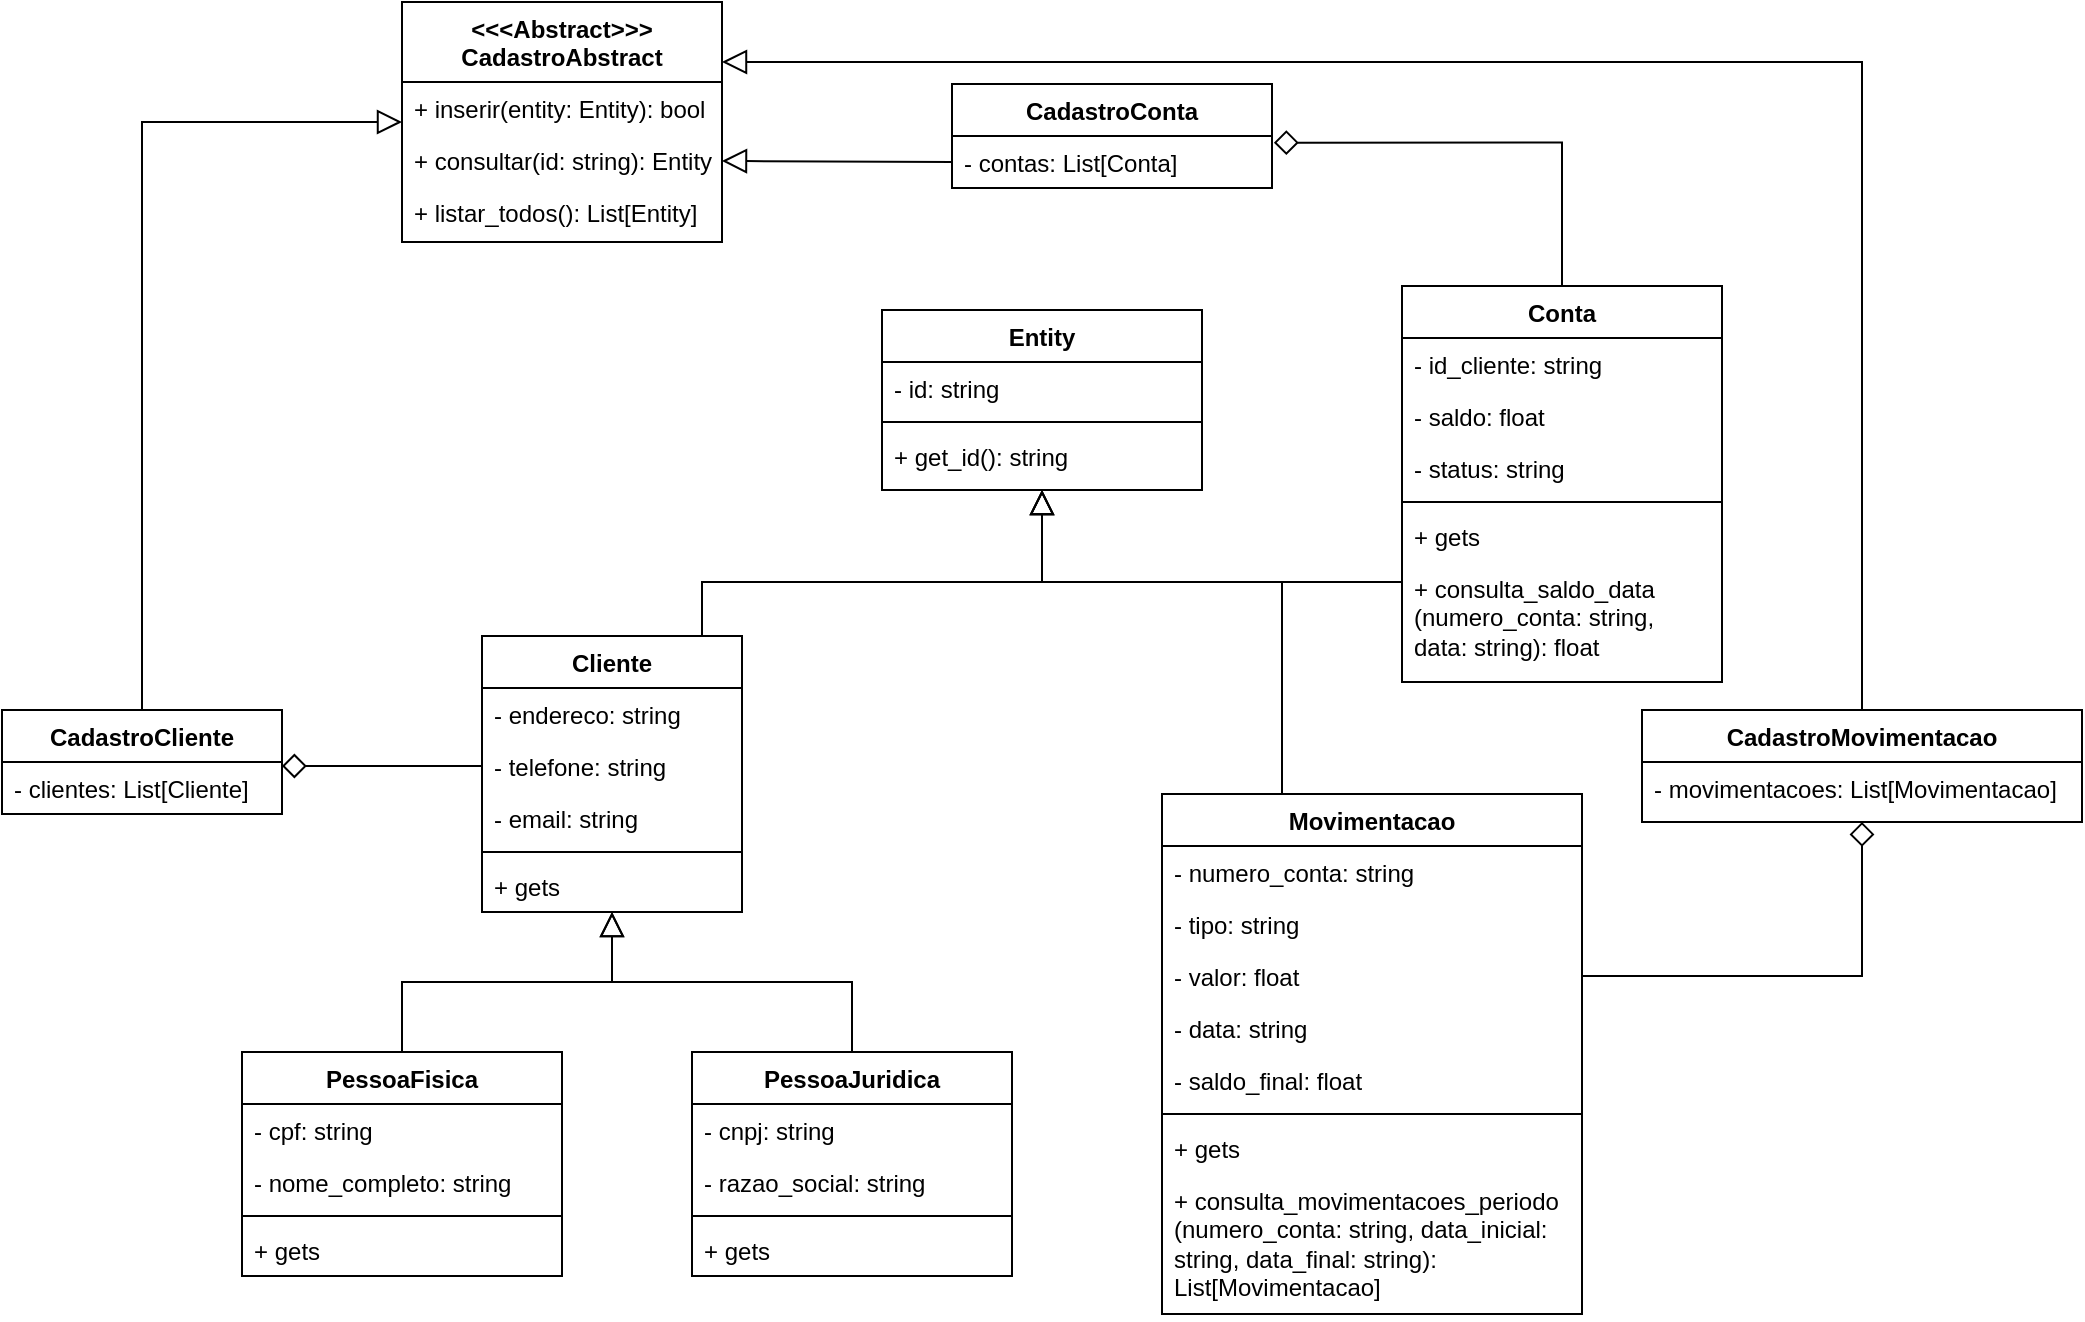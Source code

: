<mxfile version="18.0.7" type="google"><diagram id="C5RBs43oDa-KdzZeNtuy" name="Page-1"><mxGraphModel grid="1" page="1" gridSize="10" guides="1" tooltips="1" connect="1" arrows="1" fold="1" pageScale="1" pageWidth="1169" pageHeight="827" math="0" shadow="0"><root><mxCell id="WIyWlLk6GJQsqaUBKTNV-0"/><mxCell id="WIyWlLk6GJQsqaUBKTNV-1" parent="WIyWlLk6GJQsqaUBKTNV-0"/><mxCell id="zkfFHV4jXpPFQw0GAbJ--0" value="&lt;&lt;&lt;Abstract&gt;&gt;&gt;&#10;CadastroAbstract" style="swimlane;fontStyle=1;align=center;verticalAlign=top;childLayout=stackLayout;horizontal=1;startSize=40;horizontalStack=0;resizeParent=1;resizeLast=0;collapsible=1;marginBottom=0;rounded=0;shadow=0;strokeWidth=1;" vertex="1" parent="WIyWlLk6GJQsqaUBKTNV-1"><mxGeometry x="230" y="10" width="160" height="120" as="geometry"><mxRectangle x="50" y="110" width="160" height="26" as="alternateBounds"/></mxGeometry></mxCell><mxCell id="zkfFHV4jXpPFQw0GAbJ--1" value="+ inserir(entity: Entity): bool" style="text;align=left;verticalAlign=top;spacingLeft=4;spacingRight=4;overflow=hidden;rotatable=0;points=[[0,0.5],[1,0.5]];portConstraint=eastwest;" vertex="1" parent="zkfFHV4jXpPFQw0GAbJ--0"><mxGeometry y="40" width="160" height="26" as="geometry"/></mxCell><mxCell id="zkfFHV4jXpPFQw0GAbJ--2" value="+ consultar(id: string): Entity" style="text;align=left;verticalAlign=top;spacingLeft=4;spacingRight=4;overflow=hidden;rotatable=0;points=[[0,0.5],[1,0.5]];portConstraint=eastwest;rounded=0;shadow=0;html=0;" vertex="1" parent="zkfFHV4jXpPFQw0GAbJ--0"><mxGeometry y="66" width="160" height="26" as="geometry"/></mxCell><mxCell id="zkfFHV4jXpPFQw0GAbJ--3" value="+ listar_todos(): List[Entity]" style="text;align=left;verticalAlign=top;spacingLeft=4;spacingRight=4;overflow=hidden;rotatable=0;points=[[0,0.5],[1,0.5]];portConstraint=eastwest;rounded=0;shadow=0;html=0;" vertex="1" parent="zkfFHV4jXpPFQw0GAbJ--0"><mxGeometry y="92" width="160" height="26" as="geometry"/></mxCell><mxCell id="zkfFHV4jXpPFQw0GAbJ--6" value="CadastroCliente" style="swimlane;fontStyle=1;align=center;verticalAlign=top;childLayout=stackLayout;horizontal=1;startSize=26;horizontalStack=0;resizeParent=1;resizeLast=0;collapsible=1;marginBottom=0;rounded=0;shadow=0;strokeWidth=1;" vertex="1" parent="WIyWlLk6GJQsqaUBKTNV-1"><mxGeometry x="30" y="364" width="140" height="52" as="geometry"><mxRectangle x="130" y="380" width="160" height="26" as="alternateBounds"/></mxGeometry></mxCell><mxCell id="zkfFHV4jXpPFQw0GAbJ--7" value="- clientes: List[Cliente]" style="text;align=left;verticalAlign=top;spacingLeft=4;spacingRight=4;overflow=hidden;rotatable=0;points=[[0,0.5],[1,0.5]];portConstraint=eastwest;" vertex="1" parent="zkfFHV4jXpPFQw0GAbJ--6"><mxGeometry y="26" width="140" height="26" as="geometry"/></mxCell><mxCell id="zkfFHV4jXpPFQw0GAbJ--12" value="" style="endArrow=block;endSize=10;endFill=0;shadow=0;strokeWidth=1;rounded=0;edgeStyle=elbowEdgeStyle;elbow=vertical;" edge="1" parent="WIyWlLk6GJQsqaUBKTNV-1" source="zkfFHV4jXpPFQw0GAbJ--6" target="zkfFHV4jXpPFQw0GAbJ--0"><mxGeometry width="160" relative="1" as="geometry"><mxPoint x="10" y="113" as="sourcePoint"/><mxPoint x="10" y="113" as="targetPoint"/><Array as="points"><mxPoint x="280" y="70"/><mxPoint x="220" y="100"/></Array></mxGeometry></mxCell><mxCell id="cuJYriGlqVVobgqFQvlg-37" style="edgeStyle=orthogonalEdgeStyle;rounded=0;orthogonalLoop=1;jettySize=auto;html=1;entryX=0.5;entryY=1;entryDx=0;entryDy=0;endArrow=block;endFill=0;endSize=10;exitX=0.5;exitY=0;exitDx=0;exitDy=0;" edge="1" parent="WIyWlLk6GJQsqaUBKTNV-1" source="zkfFHV4jXpPFQw0GAbJ--17" target="cuJYriGlqVVobgqFQvlg-31"><mxGeometry relative="1" as="geometry"><Array as="points"><mxPoint x="380" y="300"/><mxPoint x="550" y="300"/></Array></mxGeometry></mxCell><mxCell id="zkfFHV4jXpPFQw0GAbJ--17" value="Cliente" style="swimlane;fontStyle=1;align=center;verticalAlign=top;childLayout=stackLayout;horizontal=1;startSize=26;horizontalStack=0;resizeParent=1;resizeLast=0;collapsible=1;marginBottom=0;rounded=0;shadow=0;strokeWidth=1;" vertex="1" parent="WIyWlLk6GJQsqaUBKTNV-1"><mxGeometry x="270" y="327" width="130" height="138" as="geometry"><mxRectangle x="550" y="140" width="160" height="26" as="alternateBounds"/></mxGeometry></mxCell><mxCell id="zkfFHV4jXpPFQw0GAbJ--18" value="- endereco: string" style="text;align=left;verticalAlign=top;spacingLeft=4;spacingRight=4;overflow=hidden;rotatable=0;points=[[0,0.5],[1,0.5]];portConstraint=eastwest;" vertex="1" parent="zkfFHV4jXpPFQw0GAbJ--17"><mxGeometry y="26" width="130" height="26" as="geometry"/></mxCell><mxCell id="zkfFHV4jXpPFQw0GAbJ--19" value="- telefone: string    " style="text;align=left;verticalAlign=top;spacingLeft=4;spacingRight=4;overflow=hidden;rotatable=0;points=[[0,0.5],[1,0.5]];portConstraint=eastwest;rounded=0;shadow=0;html=0;" vertex="1" parent="zkfFHV4jXpPFQw0GAbJ--17"><mxGeometry y="52" width="130" height="26" as="geometry"/></mxCell><mxCell id="zkfFHV4jXpPFQw0GAbJ--20" value="- email: string" style="text;align=left;verticalAlign=top;spacingLeft=4;spacingRight=4;overflow=hidden;rotatable=0;points=[[0,0.5],[1,0.5]];portConstraint=eastwest;rounded=0;shadow=0;html=0;" vertex="1" parent="zkfFHV4jXpPFQw0GAbJ--17"><mxGeometry y="78" width="130" height="26" as="geometry"/></mxCell><mxCell id="cuJYriGlqVVobgqFQvlg-49" value="" style="line;html=1;strokeWidth=1;align=left;verticalAlign=middle;spacingTop=-1;spacingLeft=3;spacingRight=3;rotatable=0;labelPosition=right;points=[];portConstraint=eastwest;" vertex="1" parent="zkfFHV4jXpPFQw0GAbJ--17"><mxGeometry y="104" width="130" height="8" as="geometry"/></mxCell><mxCell id="cuJYriGlqVVobgqFQvlg-48" value="+ gets" style="text;align=left;verticalAlign=top;spacingLeft=4;spacingRight=4;overflow=hidden;rotatable=0;points=[[0,0.5],[1,0.5]];portConstraint=eastwest;rounded=0;shadow=0;html=0;" vertex="1" parent="zkfFHV4jXpPFQw0GAbJ--17"><mxGeometry y="112" width="130" height="26" as="geometry"/></mxCell><mxCell id="cuJYriGlqVVobgqFQvlg-5" value="" style="edgeStyle=orthogonalEdgeStyle;rounded=0;orthogonalLoop=1;jettySize=auto;html=1;endArrow=none;endFill=0;exitX=1;exitY=0.077;exitDx=0;exitDy=0;exitPerimeter=0;strokeWidth=1;startArrow=diamond;startFill=0;jumpSize=8;sourcePerimeterSpacing=0;targetPerimeterSpacing=0;startSize=10;" edge="1" parent="WIyWlLk6GJQsqaUBKTNV-1" source="zkfFHV4jXpPFQw0GAbJ--7" target="zkfFHV4jXpPFQw0GAbJ--19"><mxGeometry relative="1" as="geometry"><mxPoint x="190.96" y="392.012" as="sourcePoint"/><mxPoint x="300" y="393" as="targetPoint"/><Array as="points"><mxPoint x="210" y="392"/><mxPoint x="210" y="392"/></Array></mxGeometry></mxCell><mxCell id="cuJYriGlqVVobgqFQvlg-31" value="Entity" style="swimlane;fontStyle=1;align=center;verticalAlign=top;childLayout=stackLayout;horizontal=1;startSize=26;horizontalStack=0;resizeParent=1;resizeLast=0;collapsible=1;marginBottom=0;rounded=0;shadow=0;strokeWidth=1;" vertex="1" parent="WIyWlLk6GJQsqaUBKTNV-1"><mxGeometry x="470" y="164" width="160" height="90" as="geometry"><mxRectangle x="230" y="140" width="160" height="26" as="alternateBounds"/></mxGeometry></mxCell><mxCell id="cuJYriGlqVVobgqFQvlg-32" value="- id: string" style="text;align=left;verticalAlign=top;spacingLeft=4;spacingRight=4;overflow=hidden;rotatable=0;points=[[0,0.5],[1,0.5]];portConstraint=eastwest;" vertex="1" parent="cuJYriGlqVVobgqFQvlg-31"><mxGeometry y="26" width="160" height="26" as="geometry"/></mxCell><mxCell id="cuJYriGlqVVobgqFQvlg-35" value="" style="line;html=1;strokeWidth=1;align=left;verticalAlign=middle;spacingTop=-1;spacingLeft=3;spacingRight=3;rotatable=0;labelPosition=right;points=[];portConstraint=eastwest;" vertex="1" parent="cuJYriGlqVVobgqFQvlg-31"><mxGeometry y="52" width="160" height="8" as="geometry"/></mxCell><mxCell id="cuJYriGlqVVobgqFQvlg-36" value="+ get_id(): string" style="text;align=left;verticalAlign=top;spacingLeft=4;spacingRight=4;overflow=hidden;rotatable=0;points=[[0,0.5],[1,0.5]];portConstraint=eastwest;" vertex="1" parent="cuJYriGlqVVobgqFQvlg-31"><mxGeometry y="60" width="160" height="26" as="geometry"/></mxCell><mxCell id="cuJYriGlqVVobgqFQvlg-42" value="PessoaFisica" style="swimlane;fontStyle=1;align=center;verticalAlign=top;childLayout=stackLayout;horizontal=1;startSize=26;horizontalStack=0;resizeParent=1;resizeLast=0;collapsible=1;marginBottom=0;rounded=0;shadow=0;strokeWidth=1;" vertex="1" parent="WIyWlLk6GJQsqaUBKTNV-1"><mxGeometry x="150" y="535" width="160" height="112" as="geometry"><mxRectangle x="550" y="140" width="160" height="26" as="alternateBounds"/></mxGeometry></mxCell><mxCell id="cuJYriGlqVVobgqFQvlg-43" value="- cpf: string" style="text;align=left;verticalAlign=top;spacingLeft=4;spacingRight=4;overflow=hidden;rotatable=0;points=[[0,0.5],[1,0.5]];portConstraint=eastwest;" vertex="1" parent="cuJYriGlqVVobgqFQvlg-42"><mxGeometry y="26" width="160" height="26" as="geometry"/></mxCell><mxCell id="cuJYriGlqVVobgqFQvlg-44" value="- nome_completo: string" style="text;align=left;verticalAlign=top;spacingLeft=4;spacingRight=4;overflow=hidden;rotatable=0;points=[[0,0.5],[1,0.5]];portConstraint=eastwest;rounded=0;shadow=0;html=0;" vertex="1" parent="cuJYriGlqVVobgqFQvlg-42"><mxGeometry y="52" width="160" height="26" as="geometry"/></mxCell><mxCell id="cuJYriGlqVVobgqFQvlg-51" value="" style="line;html=1;strokeWidth=1;align=left;verticalAlign=middle;spacingTop=-1;spacingLeft=3;spacingRight=3;rotatable=0;labelPosition=right;points=[];portConstraint=eastwest;" vertex="1" parent="cuJYriGlqVVobgqFQvlg-42"><mxGeometry y="78" width="160" height="8" as="geometry"/></mxCell><mxCell id="cuJYriGlqVVobgqFQvlg-50" value="+ gets" style="text;align=left;verticalAlign=top;spacingLeft=4;spacingRight=4;overflow=hidden;rotatable=0;points=[[0,0.5],[1,0.5]];portConstraint=eastwest;rounded=0;shadow=0;html=0;" vertex="1" parent="cuJYriGlqVVobgqFQvlg-42"><mxGeometry y="86" width="160" height="26" as="geometry"/></mxCell><mxCell id="cuJYriGlqVVobgqFQvlg-52" value="PessoaJuridica" style="swimlane;fontStyle=1;align=center;verticalAlign=top;childLayout=stackLayout;horizontal=1;startSize=26;horizontalStack=0;resizeParent=1;resizeLast=0;collapsible=1;marginBottom=0;rounded=0;shadow=0;strokeWidth=1;" vertex="1" parent="WIyWlLk6GJQsqaUBKTNV-1"><mxGeometry x="375" y="535" width="160" height="112" as="geometry"><mxRectangle x="550" y="140" width="160" height="26" as="alternateBounds"/></mxGeometry></mxCell><mxCell id="cuJYriGlqVVobgqFQvlg-53" value="- cnpj: string" style="text;align=left;verticalAlign=top;spacingLeft=4;spacingRight=4;overflow=hidden;rotatable=0;points=[[0,0.5],[1,0.5]];portConstraint=eastwest;" vertex="1" parent="cuJYriGlqVVobgqFQvlg-52"><mxGeometry y="26" width="160" height="26" as="geometry"/></mxCell><mxCell id="cuJYriGlqVVobgqFQvlg-54" value="- razao_social: string" style="text;align=left;verticalAlign=top;spacingLeft=4;spacingRight=4;overflow=hidden;rotatable=0;points=[[0,0.5],[1,0.5]];portConstraint=eastwest;rounded=0;shadow=0;html=0;" vertex="1" parent="cuJYriGlqVVobgqFQvlg-52"><mxGeometry y="52" width="160" height="26" as="geometry"/></mxCell><mxCell id="cuJYriGlqVVobgqFQvlg-55" value="" style="line;html=1;strokeWidth=1;align=left;verticalAlign=middle;spacingTop=-1;spacingLeft=3;spacingRight=3;rotatable=0;labelPosition=right;points=[];portConstraint=eastwest;" vertex="1" parent="cuJYriGlqVVobgqFQvlg-52"><mxGeometry y="78" width="160" height="8" as="geometry"/></mxCell><mxCell id="cuJYriGlqVVobgqFQvlg-56" value="+ gets" style="text;align=left;verticalAlign=top;spacingLeft=4;spacingRight=4;overflow=hidden;rotatable=0;points=[[0,0.5],[1,0.5]];portConstraint=eastwest;rounded=0;shadow=0;html=0;" vertex="1" parent="cuJYriGlqVVobgqFQvlg-52"><mxGeometry y="86" width="160" height="26" as="geometry"/></mxCell><mxCell id="cuJYriGlqVVobgqFQvlg-57" value="" style="endArrow=block;endSize=10;endFill=0;shadow=0;strokeWidth=1;rounded=0;edgeStyle=elbowEdgeStyle;elbow=vertical;exitX=0.5;exitY=0;exitDx=0;exitDy=0;" edge="1" parent="WIyWlLk6GJQsqaUBKTNV-1" source="cuJYriGlqVVobgqFQvlg-42" target="cuJYriGlqVVobgqFQvlg-48"><mxGeometry width="160" relative="1" as="geometry"><mxPoint x="260" y="535" as="sourcePoint"/><mxPoint x="420" y="465" as="targetPoint"/></mxGeometry></mxCell><mxCell id="cuJYriGlqVVobgqFQvlg-58" value="" style="endArrow=block;endSize=10;endFill=0;shadow=0;strokeWidth=1;rounded=0;edgeStyle=elbowEdgeStyle;elbow=vertical;exitX=0.5;exitY=0;exitDx=0;exitDy=0;" edge="1" parent="WIyWlLk6GJQsqaUBKTNV-1" source="cuJYriGlqVVobgqFQvlg-52" target="cuJYriGlqVVobgqFQvlg-48"><mxGeometry width="160" relative="1" as="geometry"><mxPoint x="470" y="535" as="sourcePoint"/><mxPoint x="350" y="465" as="targetPoint"/></mxGeometry></mxCell><mxCell id="cuJYriGlqVVobgqFQvlg-59" value="Conta" style="swimlane;fontStyle=1;align=center;verticalAlign=top;childLayout=stackLayout;horizontal=1;startSize=26;horizontalStack=0;resizeParent=1;resizeLast=0;collapsible=1;marginBottom=0;rounded=0;shadow=0;strokeWidth=1;" vertex="1" parent="WIyWlLk6GJQsqaUBKTNV-1"><mxGeometry x="730" y="152" width="160" height="198" as="geometry"><mxRectangle x="550" y="140" width="160" height="26" as="alternateBounds"/></mxGeometry></mxCell><mxCell id="cuJYriGlqVVobgqFQvlg-61" value="- id_cliente: string" style="text;align=left;verticalAlign=top;spacingLeft=4;spacingRight=4;overflow=hidden;rotatable=0;points=[[0,0.5],[1,0.5]];portConstraint=eastwest;rounded=0;shadow=0;html=0;" vertex="1" parent="cuJYriGlqVVobgqFQvlg-59"><mxGeometry y="26" width="160" height="26" as="geometry"/></mxCell><mxCell id="cuJYriGlqVVobgqFQvlg-62" value="- saldo: float" style="text;align=left;verticalAlign=top;spacingLeft=4;spacingRight=4;overflow=hidden;rotatable=0;points=[[0,0.5],[1,0.5]];portConstraint=eastwest;rounded=0;shadow=0;html=0;" vertex="1" parent="cuJYriGlqVVobgqFQvlg-59"><mxGeometry y="52" width="160" height="26" as="geometry"/></mxCell><mxCell id="cuJYriGlqVVobgqFQvlg-67" value="- status: string" style="text;align=left;verticalAlign=top;spacingLeft=4;spacingRight=4;overflow=hidden;rotatable=0;points=[[0,0.5],[1,0.5]];portConstraint=eastwest;rounded=0;shadow=0;html=0;" vertex="1" parent="cuJYriGlqVVobgqFQvlg-59"><mxGeometry y="78" width="160" height="26" as="geometry"/></mxCell><mxCell id="cuJYriGlqVVobgqFQvlg-63" value="" style="line;html=1;strokeWidth=1;align=left;verticalAlign=middle;spacingTop=-1;spacingLeft=3;spacingRight=3;rotatable=0;labelPosition=right;points=[];portConstraint=eastwest;" vertex="1" parent="cuJYriGlqVVobgqFQvlg-59"><mxGeometry y="104" width="160" height="8" as="geometry"/></mxCell><mxCell id="cuJYriGlqVVobgqFQvlg-64" value="+ gets" style="text;align=left;verticalAlign=top;spacingLeft=4;spacingRight=4;overflow=hidden;rotatable=0;points=[[0,0.5],[1,0.5]];portConstraint=eastwest;rounded=0;shadow=0;html=0;" vertex="1" parent="cuJYriGlqVVobgqFQvlg-59"><mxGeometry y="112" width="160" height="26" as="geometry"/></mxCell><mxCell id="cuJYriGlqVVobgqFQvlg-105" value="+ consulta_saldo_data (numero_conta: string, data: string): float" style="text;align=left;verticalAlign=top;spacingLeft=4;spacingRight=4;overflow=hidden;rotatable=0;points=[[0,0.5],[1,0.5]];portConstraint=eastwest;rounded=0;shadow=0;html=0;whiteSpace=wrap;" vertex="1" parent="cuJYriGlqVVobgqFQvlg-59"><mxGeometry y="138" width="160" height="52" as="geometry"/></mxCell><mxCell id="cuJYriGlqVVobgqFQvlg-65" style="edgeStyle=orthogonalEdgeStyle;rounded=0;orthogonalLoop=1;jettySize=auto;html=1;entryX=0.5;entryY=1;entryDx=0;entryDy=0;endArrow=block;endFill=0;endSize=10;exitX=0;exitY=0.891;exitDx=0;exitDy=0;exitPerimeter=0;" edge="1" parent="WIyWlLk6GJQsqaUBKTNV-1" source="cuJYriGlqVVobgqFQvlg-67" target="cuJYriGlqVVobgqFQvlg-31"><mxGeometry relative="1" as="geometry"><mxPoint x="470" y="406" as="sourcePoint"/><mxPoint x="560" y="290" as="targetPoint"/><Array as="points"><mxPoint x="730" y="300"/><mxPoint x="550" y="300"/></Array></mxGeometry></mxCell><mxCell id="cuJYriGlqVVobgqFQvlg-68" value="Movimentacao" style="swimlane;fontStyle=1;align=center;verticalAlign=top;childLayout=stackLayout;horizontal=1;startSize=26;horizontalStack=0;resizeParent=1;resizeLast=0;collapsible=1;marginBottom=0;rounded=0;shadow=0;strokeWidth=1;" vertex="1" parent="WIyWlLk6GJQsqaUBKTNV-1"><mxGeometry x="610" y="406" width="210" height="260" as="geometry"><mxRectangle x="550" y="140" width="160" height="26" as="alternateBounds"/></mxGeometry></mxCell><mxCell id="cuJYriGlqVVobgqFQvlg-69" value="- numero_conta: string" style="text;align=left;verticalAlign=top;spacingLeft=4;spacingRight=4;overflow=hidden;rotatable=0;points=[[0,0.5],[1,0.5]];portConstraint=eastwest;" vertex="1" parent="cuJYriGlqVVobgqFQvlg-68"><mxGeometry y="26" width="210" height="26" as="geometry"/></mxCell><mxCell id="cuJYriGlqVVobgqFQvlg-70" value="- tipo: string" style="text;align=left;verticalAlign=top;spacingLeft=4;spacingRight=4;overflow=hidden;rotatable=0;points=[[0,0.5],[1,0.5]];portConstraint=eastwest;rounded=0;shadow=0;html=0;" vertex="1" parent="cuJYriGlqVVobgqFQvlg-68"><mxGeometry y="52" width="210" height="26" as="geometry"/></mxCell><mxCell id="cuJYriGlqVVobgqFQvlg-71" value="- valor: float" style="text;align=left;verticalAlign=top;spacingLeft=4;spacingRight=4;overflow=hidden;rotatable=0;points=[[0,0.5],[1,0.5]];portConstraint=eastwest;rounded=0;shadow=0;html=0;" vertex="1" parent="cuJYriGlqVVobgqFQvlg-68"><mxGeometry y="78" width="210" height="26" as="geometry"/></mxCell><mxCell id="cuJYriGlqVVobgqFQvlg-72" value="- data: string" style="text;align=left;verticalAlign=top;spacingLeft=4;spacingRight=4;overflow=hidden;rotatable=0;points=[[0,0.5],[1,0.5]];portConstraint=eastwest;rounded=0;shadow=0;html=0;" vertex="1" parent="cuJYriGlqVVobgqFQvlg-68"><mxGeometry y="104" width="210" height="26" as="geometry"/></mxCell><mxCell id="cuJYriGlqVVobgqFQvlg-90" value="- saldo_final: float" style="text;align=left;verticalAlign=top;spacingLeft=4;spacingRight=4;overflow=hidden;rotatable=0;points=[[0,0.5],[1,0.5]];portConstraint=eastwest;rounded=0;shadow=0;html=0;" vertex="1" parent="cuJYriGlqVVobgqFQvlg-68"><mxGeometry y="130" width="210" height="26" as="geometry"/></mxCell><mxCell id="cuJYriGlqVVobgqFQvlg-73" value="" style="line;html=1;strokeWidth=1;align=left;verticalAlign=middle;spacingTop=-1;spacingLeft=3;spacingRight=3;rotatable=0;labelPosition=right;points=[];portConstraint=eastwest;" vertex="1" parent="cuJYriGlqVVobgqFQvlg-68"><mxGeometry y="156" width="210" height="8" as="geometry"/></mxCell><mxCell id="cuJYriGlqVVobgqFQvlg-74" value="+ gets" style="text;align=left;verticalAlign=top;spacingLeft=4;spacingRight=4;overflow=hidden;rotatable=0;points=[[0,0.5],[1,0.5]];portConstraint=eastwest;rounded=0;shadow=0;html=0;" vertex="1" parent="cuJYriGlqVVobgqFQvlg-68"><mxGeometry y="164" width="210" height="26" as="geometry"/></mxCell><mxCell id="cuJYriGlqVVobgqFQvlg-107" value="+ consulta_movimentacoes_periodo (numero_conta: string, data_inicial: string, data_final: string): List[Movimentacao]" style="text;align=left;verticalAlign=top;spacingLeft=4;spacingRight=4;overflow=hidden;rotatable=0;points=[[0,0.5],[1,0.5]];portConstraint=eastwest;rounded=0;shadow=0;html=0;whiteSpace=wrap;" vertex="1" parent="cuJYriGlqVVobgqFQvlg-68"><mxGeometry y="190" width="210" height="70" as="geometry"/></mxCell><mxCell id="cuJYriGlqVVobgqFQvlg-75" style="edgeStyle=orthogonalEdgeStyle;rounded=0;orthogonalLoop=1;jettySize=auto;html=1;endArrow=block;endFill=0;endSize=10;exitX=0.5;exitY=0;exitDx=0;exitDy=0;entryX=0.5;entryY=1;entryDx=0;entryDy=0;" edge="1" parent="WIyWlLk6GJQsqaUBKTNV-1" source="cuJYriGlqVVobgqFQvlg-68" target="cuJYriGlqVVobgqFQvlg-31"><mxGeometry relative="1" as="geometry"><mxPoint x="650" y="337" as="sourcePoint"/><mxPoint x="600" y="250" as="targetPoint"/><Array as="points"><mxPoint x="670" y="406"/><mxPoint x="670" y="300"/><mxPoint x="550" y="300"/></Array></mxGeometry></mxCell><mxCell id="cuJYriGlqVVobgqFQvlg-76" value="CadastroConta" style="swimlane;fontStyle=1;align=center;verticalAlign=top;childLayout=stackLayout;horizontal=1;startSize=26;horizontalStack=0;resizeParent=1;resizeLast=0;collapsible=1;marginBottom=0;rounded=0;shadow=0;strokeWidth=1;" vertex="1" parent="WIyWlLk6GJQsqaUBKTNV-1"><mxGeometry x="505" y="51" width="160" height="52" as="geometry"><mxRectangle x="130" y="380" width="160" height="26" as="alternateBounds"/></mxGeometry></mxCell><mxCell id="cuJYriGlqVVobgqFQvlg-77" value="- contas: List[Conta]" style="text;align=left;verticalAlign=top;spacingLeft=4;spacingRight=4;overflow=hidden;rotatable=0;points=[[0,0.5],[1,0.5]];portConstraint=eastwest;" vertex="1" parent="cuJYriGlqVVobgqFQvlg-76"><mxGeometry y="26" width="160" height="26" as="geometry"/></mxCell><mxCell id="cuJYriGlqVVobgqFQvlg-78" value="" style="edgeStyle=orthogonalEdgeStyle;rounded=0;orthogonalLoop=1;jettySize=auto;html=1;endArrow=none;endFill=0;strokeWidth=1;startArrow=diamond;startFill=0;jumpSize=8;sourcePerimeterSpacing=0;targetPerimeterSpacing=0;startSize=10;entryX=0.5;entryY=0;entryDx=0;entryDy=0;exitX=1.006;exitY=0.128;exitDx=0;exitDy=0;exitPerimeter=0;" edge="1" parent="WIyWlLk6GJQsqaUBKTNV-1" source="cuJYriGlqVVobgqFQvlg-77" target="cuJYriGlqVVobgqFQvlg-59"><mxGeometry relative="1" as="geometry"><mxPoint x="670" y="80" as="sourcePoint"/><mxPoint x="791" y="120" as="targetPoint"/></mxGeometry></mxCell><mxCell id="cuJYriGlqVVobgqFQvlg-91" value="CadastroMovimentacao" style="swimlane;fontStyle=1;align=center;verticalAlign=top;childLayout=stackLayout;horizontal=1;startSize=26;horizontalStack=0;resizeParent=1;resizeLast=0;collapsible=1;marginBottom=0;rounded=0;shadow=0;strokeWidth=1;" vertex="1" parent="WIyWlLk6GJQsqaUBKTNV-1"><mxGeometry x="850" y="364" width="220" height="56" as="geometry"><mxRectangle x="130" y="380" width="160" height="26" as="alternateBounds"/></mxGeometry></mxCell><mxCell id="cuJYriGlqVVobgqFQvlg-92" value="- movimentacoes: List[Movimentacao]" style="text;align=left;verticalAlign=top;spacingLeft=4;spacingRight=4;overflow=hidden;rotatable=0;points=[[0,0.5],[1,0.5]];portConstraint=eastwest;" vertex="1" parent="cuJYriGlqVVobgqFQvlg-91"><mxGeometry y="26" width="220" height="26" as="geometry"/></mxCell><mxCell id="cuJYriGlqVVobgqFQvlg-93" value="" style="edgeStyle=orthogonalEdgeStyle;rounded=0;orthogonalLoop=1;jettySize=auto;html=1;endArrow=none;endFill=0;strokeWidth=1;startArrow=diamond;startFill=0;jumpSize=8;sourcePerimeterSpacing=0;targetPerimeterSpacing=0;startSize=10;entryX=1;entryY=0.5;entryDx=0;entryDy=0;exitX=0.5;exitY=1;exitDx=0;exitDy=0;" edge="1" parent="WIyWlLk6GJQsqaUBKTNV-1" source="cuJYriGlqVVobgqFQvlg-91" target="cuJYriGlqVVobgqFQvlg-71"><mxGeometry relative="1" as="geometry"><mxPoint x="977" y="481.974" as="sourcePoint"/><mxPoint x="770" y="501" as="targetPoint"/></mxGeometry></mxCell><mxCell id="cuJYriGlqVVobgqFQvlg-94" value="" style="endArrow=block;endSize=10;endFill=0;shadow=0;strokeWidth=1;rounded=0;edgeStyle=elbowEdgeStyle;elbow=vertical;exitX=0;exitY=0.75;exitDx=0;exitDy=0;entryX=1;entryY=0.5;entryDx=0;entryDy=0;" edge="1" parent="WIyWlLk6GJQsqaUBKTNV-1" source="cuJYriGlqVVobgqFQvlg-76" target="zkfFHV4jXpPFQw0GAbJ--2"><mxGeometry width="160" relative="1" as="geometry"><mxPoint x="130" y="375" as="sourcePoint"/><mxPoint x="420" y="90" as="targetPoint"/><Array as="points"/></mxGeometry></mxCell><mxCell id="cuJYriGlqVVobgqFQvlg-96" value="" style="endArrow=block;endSize=10;endFill=0;shadow=0;strokeWidth=1;rounded=0;edgeStyle=elbowEdgeStyle;elbow=vertical;exitX=0.5;exitY=0;exitDx=0;exitDy=0;entryX=1;entryY=0.25;entryDx=0;entryDy=0;" edge="1" parent="WIyWlLk6GJQsqaUBKTNV-1" source="cuJYriGlqVVobgqFQvlg-91" target="zkfFHV4jXpPFQw0GAbJ--0"><mxGeometry width="160" relative="1" as="geometry"><mxPoint x="515" y="85" as="sourcePoint"/><mxPoint x="399.04" y="86.338" as="targetPoint"/><Array as="points"><mxPoint x="710" y="40"/></Array></mxGeometry></mxCell></root></mxGraphModel></diagram></mxfile>